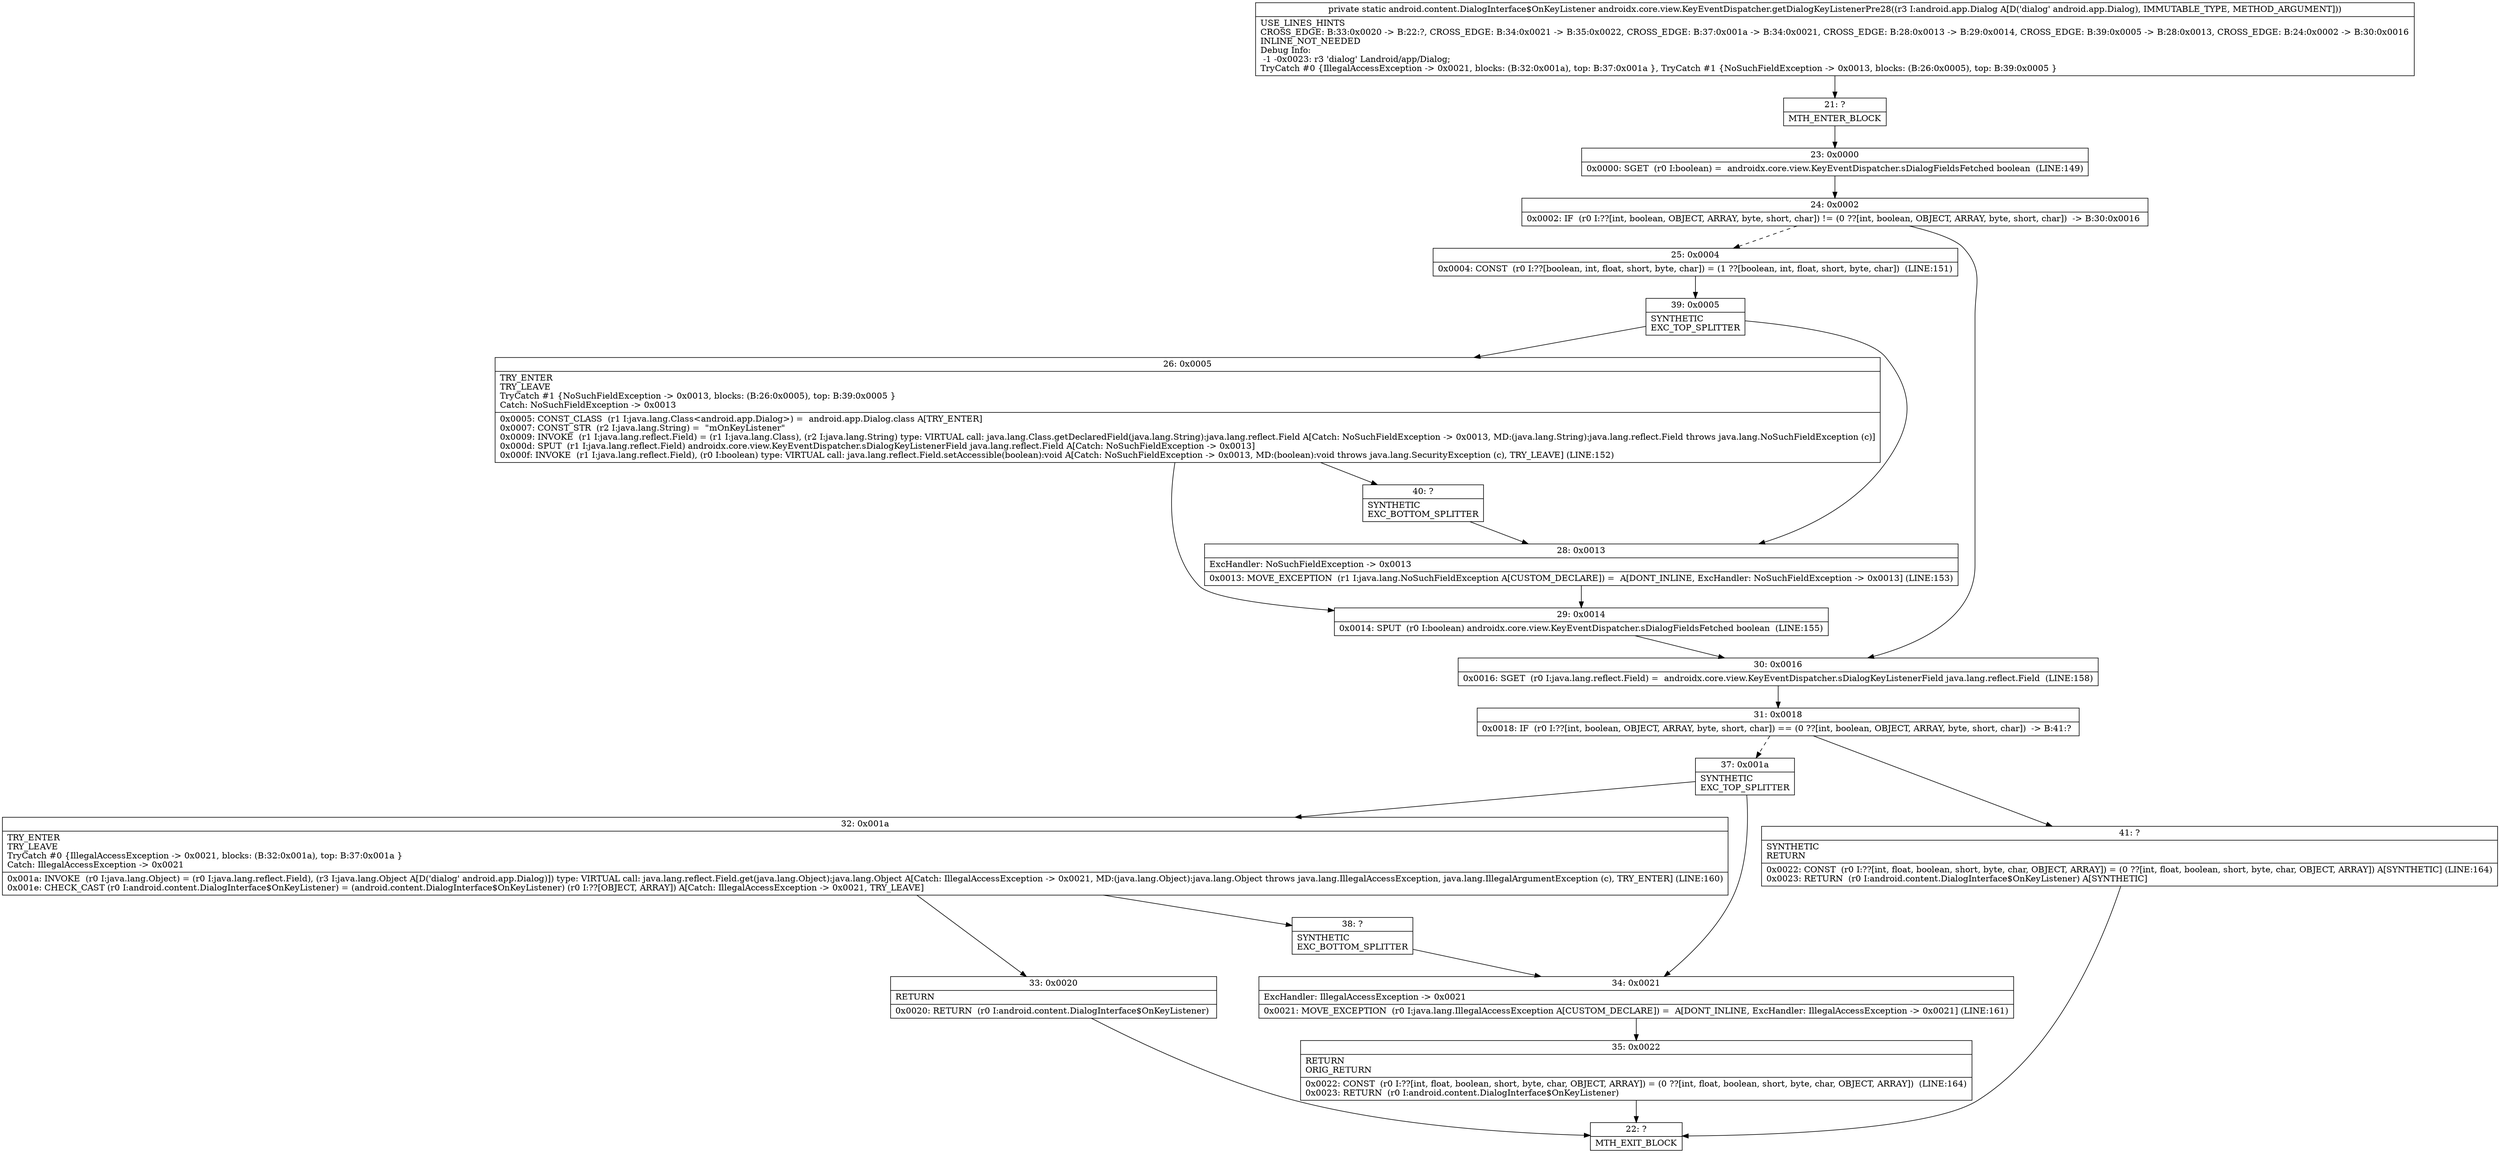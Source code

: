 digraph "CFG forandroidx.core.view.KeyEventDispatcher.getDialogKeyListenerPre28(Landroid\/app\/Dialog;)Landroid\/content\/DialogInterface$OnKeyListener;" {
Node_21 [shape=record,label="{21\:\ ?|MTH_ENTER_BLOCK\l}"];
Node_23 [shape=record,label="{23\:\ 0x0000|0x0000: SGET  (r0 I:boolean) =  androidx.core.view.KeyEventDispatcher.sDialogFieldsFetched boolean  (LINE:149)\l}"];
Node_24 [shape=record,label="{24\:\ 0x0002|0x0002: IF  (r0 I:??[int, boolean, OBJECT, ARRAY, byte, short, char]) != (0 ??[int, boolean, OBJECT, ARRAY, byte, short, char])  \-\> B:30:0x0016 \l}"];
Node_25 [shape=record,label="{25\:\ 0x0004|0x0004: CONST  (r0 I:??[boolean, int, float, short, byte, char]) = (1 ??[boolean, int, float, short, byte, char])  (LINE:151)\l}"];
Node_39 [shape=record,label="{39\:\ 0x0005|SYNTHETIC\lEXC_TOP_SPLITTER\l}"];
Node_26 [shape=record,label="{26\:\ 0x0005|TRY_ENTER\lTRY_LEAVE\lTryCatch #1 \{NoSuchFieldException \-\> 0x0013, blocks: (B:26:0x0005), top: B:39:0x0005 \}\lCatch: NoSuchFieldException \-\> 0x0013\l|0x0005: CONST_CLASS  (r1 I:java.lang.Class\<android.app.Dialog\>) =  android.app.Dialog.class A[TRY_ENTER]\l0x0007: CONST_STR  (r2 I:java.lang.String) =  \"mOnKeyListener\" \l0x0009: INVOKE  (r1 I:java.lang.reflect.Field) = (r1 I:java.lang.Class), (r2 I:java.lang.String) type: VIRTUAL call: java.lang.Class.getDeclaredField(java.lang.String):java.lang.reflect.Field A[Catch: NoSuchFieldException \-\> 0x0013, MD:(java.lang.String):java.lang.reflect.Field throws java.lang.NoSuchFieldException (c)]\l0x000d: SPUT  (r1 I:java.lang.reflect.Field) androidx.core.view.KeyEventDispatcher.sDialogKeyListenerField java.lang.reflect.Field A[Catch: NoSuchFieldException \-\> 0x0013]\l0x000f: INVOKE  (r1 I:java.lang.reflect.Field), (r0 I:boolean) type: VIRTUAL call: java.lang.reflect.Field.setAccessible(boolean):void A[Catch: NoSuchFieldException \-\> 0x0013, MD:(boolean):void throws java.lang.SecurityException (c), TRY_LEAVE] (LINE:152)\l}"];
Node_29 [shape=record,label="{29\:\ 0x0014|0x0014: SPUT  (r0 I:boolean) androidx.core.view.KeyEventDispatcher.sDialogFieldsFetched boolean  (LINE:155)\l}"];
Node_40 [shape=record,label="{40\:\ ?|SYNTHETIC\lEXC_BOTTOM_SPLITTER\l}"];
Node_28 [shape=record,label="{28\:\ 0x0013|ExcHandler: NoSuchFieldException \-\> 0x0013\l|0x0013: MOVE_EXCEPTION  (r1 I:java.lang.NoSuchFieldException A[CUSTOM_DECLARE]) =  A[DONT_INLINE, ExcHandler: NoSuchFieldException \-\> 0x0013] (LINE:153)\l}"];
Node_30 [shape=record,label="{30\:\ 0x0016|0x0016: SGET  (r0 I:java.lang.reflect.Field) =  androidx.core.view.KeyEventDispatcher.sDialogKeyListenerField java.lang.reflect.Field  (LINE:158)\l}"];
Node_31 [shape=record,label="{31\:\ 0x0018|0x0018: IF  (r0 I:??[int, boolean, OBJECT, ARRAY, byte, short, char]) == (0 ??[int, boolean, OBJECT, ARRAY, byte, short, char])  \-\> B:41:? \l}"];
Node_37 [shape=record,label="{37\:\ 0x001a|SYNTHETIC\lEXC_TOP_SPLITTER\l}"];
Node_32 [shape=record,label="{32\:\ 0x001a|TRY_ENTER\lTRY_LEAVE\lTryCatch #0 \{IllegalAccessException \-\> 0x0021, blocks: (B:32:0x001a), top: B:37:0x001a \}\lCatch: IllegalAccessException \-\> 0x0021\l|0x001a: INVOKE  (r0 I:java.lang.Object) = (r0 I:java.lang.reflect.Field), (r3 I:java.lang.Object A[D('dialog' android.app.Dialog)]) type: VIRTUAL call: java.lang.reflect.Field.get(java.lang.Object):java.lang.Object A[Catch: IllegalAccessException \-\> 0x0021, MD:(java.lang.Object):java.lang.Object throws java.lang.IllegalAccessException, java.lang.IllegalArgumentException (c), TRY_ENTER] (LINE:160)\l0x001e: CHECK_CAST (r0 I:android.content.DialogInterface$OnKeyListener) = (android.content.DialogInterface$OnKeyListener) (r0 I:??[OBJECT, ARRAY]) A[Catch: IllegalAccessException \-\> 0x0021, TRY_LEAVE]\l}"];
Node_33 [shape=record,label="{33\:\ 0x0020|RETURN\l|0x0020: RETURN  (r0 I:android.content.DialogInterface$OnKeyListener) \l}"];
Node_22 [shape=record,label="{22\:\ ?|MTH_EXIT_BLOCK\l}"];
Node_38 [shape=record,label="{38\:\ ?|SYNTHETIC\lEXC_BOTTOM_SPLITTER\l}"];
Node_34 [shape=record,label="{34\:\ 0x0021|ExcHandler: IllegalAccessException \-\> 0x0021\l|0x0021: MOVE_EXCEPTION  (r0 I:java.lang.IllegalAccessException A[CUSTOM_DECLARE]) =  A[DONT_INLINE, ExcHandler: IllegalAccessException \-\> 0x0021] (LINE:161)\l}"];
Node_35 [shape=record,label="{35\:\ 0x0022|RETURN\lORIG_RETURN\l|0x0022: CONST  (r0 I:??[int, float, boolean, short, byte, char, OBJECT, ARRAY]) = (0 ??[int, float, boolean, short, byte, char, OBJECT, ARRAY])  (LINE:164)\l0x0023: RETURN  (r0 I:android.content.DialogInterface$OnKeyListener) \l}"];
Node_41 [shape=record,label="{41\:\ ?|SYNTHETIC\lRETURN\l|0x0022: CONST  (r0 I:??[int, float, boolean, short, byte, char, OBJECT, ARRAY]) = (0 ??[int, float, boolean, short, byte, char, OBJECT, ARRAY]) A[SYNTHETIC] (LINE:164)\l0x0023: RETURN  (r0 I:android.content.DialogInterface$OnKeyListener) A[SYNTHETIC]\l}"];
MethodNode[shape=record,label="{private static android.content.DialogInterface$OnKeyListener androidx.core.view.KeyEventDispatcher.getDialogKeyListenerPre28((r3 I:android.app.Dialog A[D('dialog' android.app.Dialog), IMMUTABLE_TYPE, METHOD_ARGUMENT]))  | USE_LINES_HINTS\lCROSS_EDGE: B:33:0x0020 \-\> B:22:?, CROSS_EDGE: B:34:0x0021 \-\> B:35:0x0022, CROSS_EDGE: B:37:0x001a \-\> B:34:0x0021, CROSS_EDGE: B:28:0x0013 \-\> B:29:0x0014, CROSS_EDGE: B:39:0x0005 \-\> B:28:0x0013, CROSS_EDGE: B:24:0x0002 \-\> B:30:0x0016\lINLINE_NOT_NEEDED\lDebug Info:\l  \-1 \-0x0023: r3 'dialog' Landroid\/app\/Dialog;\lTryCatch #0 \{IllegalAccessException \-\> 0x0021, blocks: (B:32:0x001a), top: B:37:0x001a \}, TryCatch #1 \{NoSuchFieldException \-\> 0x0013, blocks: (B:26:0x0005), top: B:39:0x0005 \}\l}"];
MethodNode -> Node_21;Node_21 -> Node_23;
Node_23 -> Node_24;
Node_24 -> Node_25[style=dashed];
Node_24 -> Node_30;
Node_25 -> Node_39;
Node_39 -> Node_26;
Node_39 -> Node_28;
Node_26 -> Node_29;
Node_26 -> Node_40;
Node_29 -> Node_30;
Node_40 -> Node_28;
Node_28 -> Node_29;
Node_30 -> Node_31;
Node_31 -> Node_37[style=dashed];
Node_31 -> Node_41;
Node_37 -> Node_32;
Node_37 -> Node_34;
Node_32 -> Node_33;
Node_32 -> Node_38;
Node_33 -> Node_22;
Node_38 -> Node_34;
Node_34 -> Node_35;
Node_35 -> Node_22;
Node_41 -> Node_22;
}

